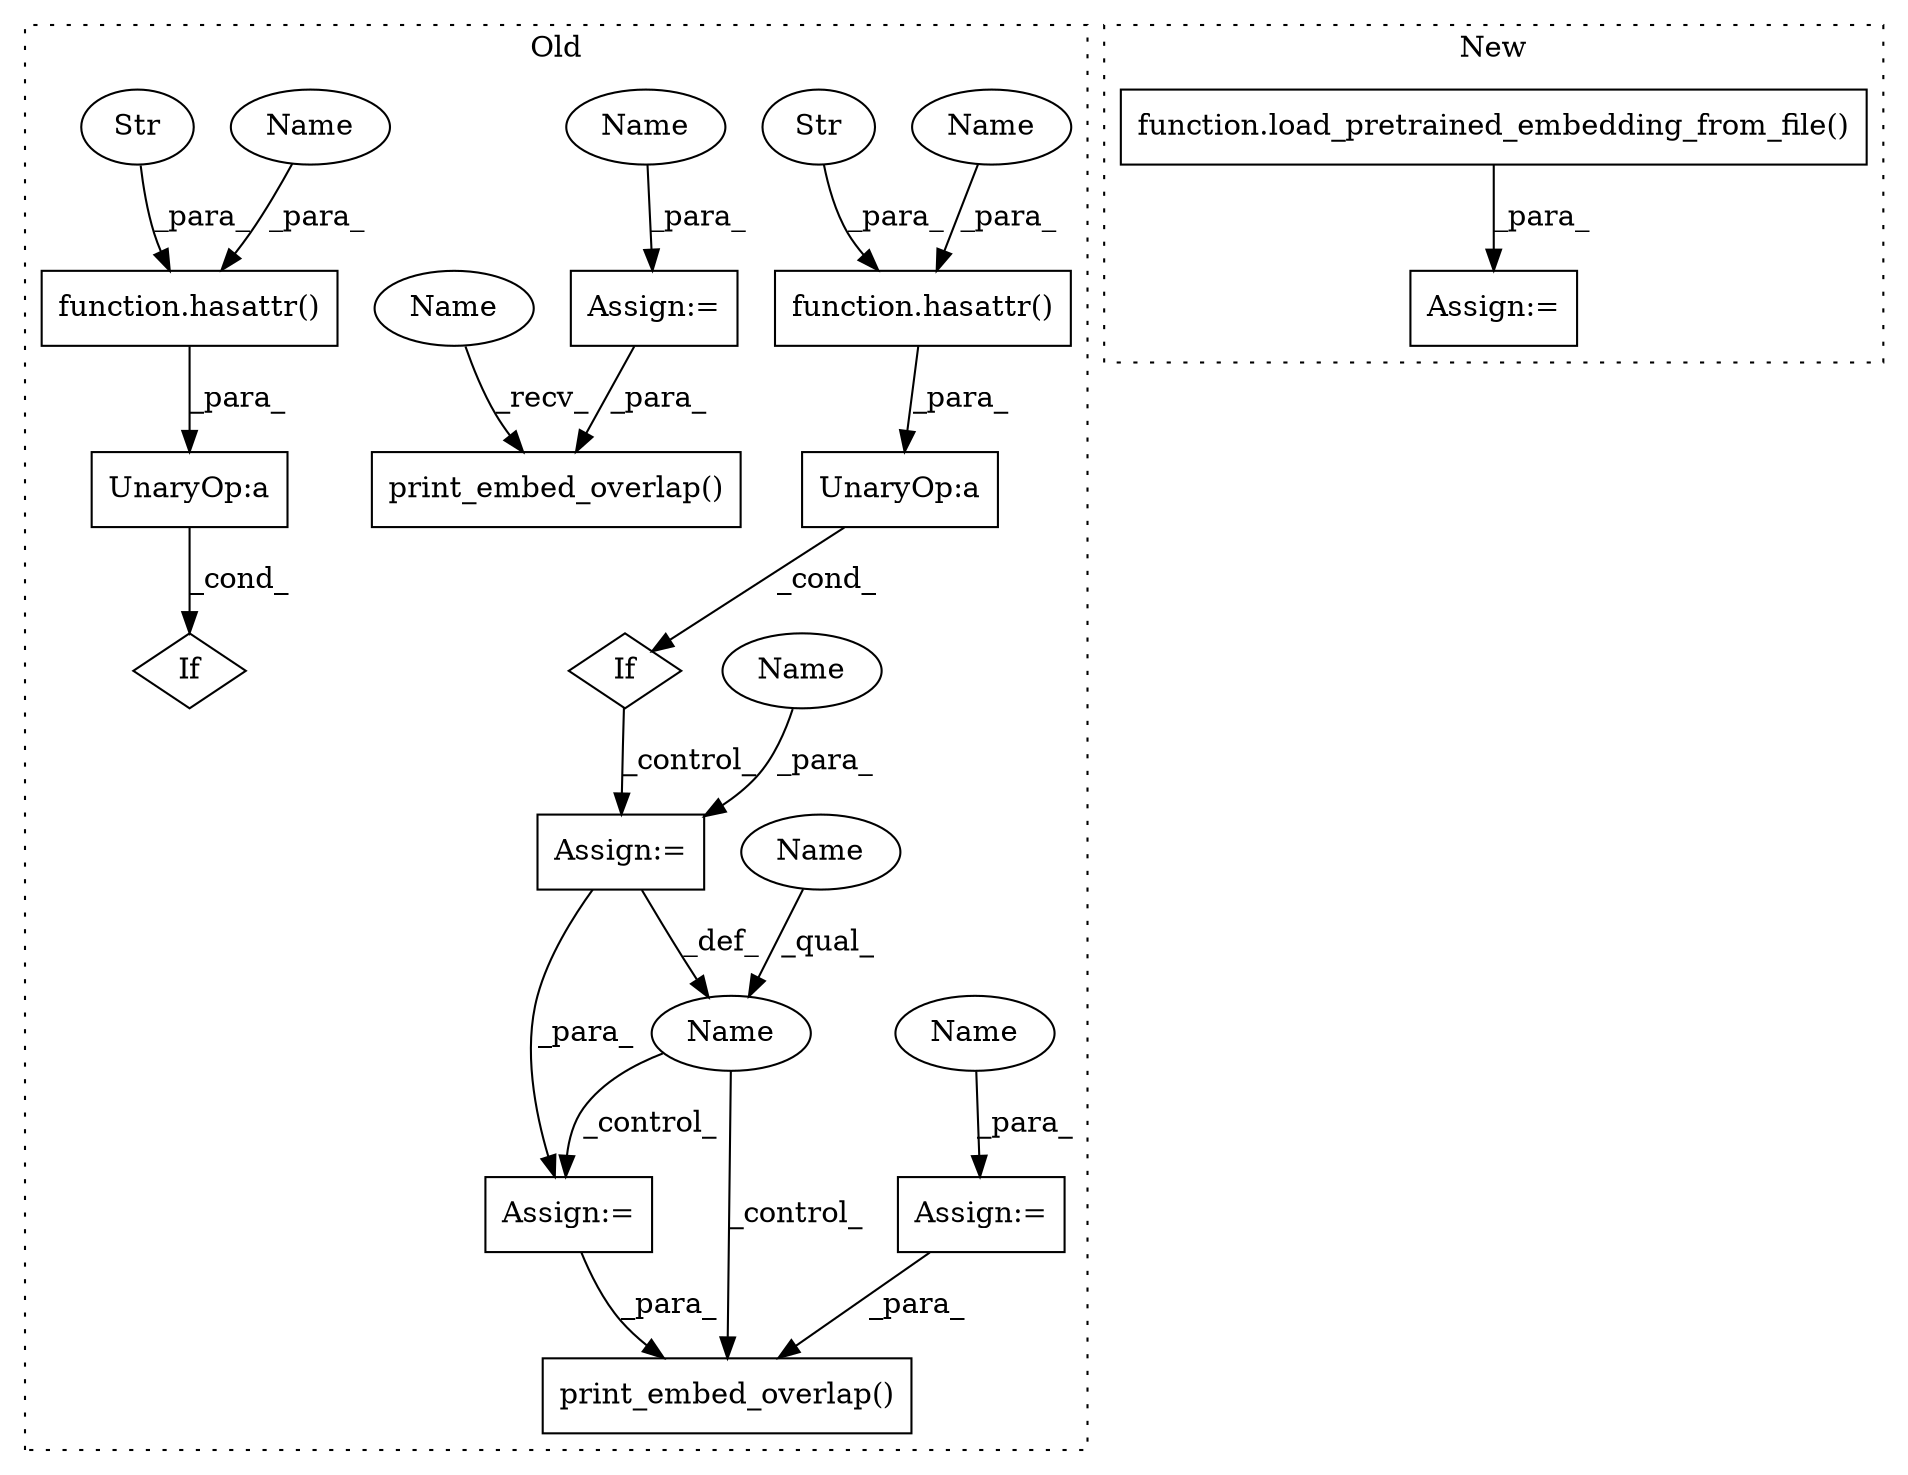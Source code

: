 digraph G {
subgraph cluster0 {
1 [label="If" a="96" s="3214" l="3" shape="diamond"];
3 [label="UnaryOp:a" a="61" s="3217" l="39" shape="box"];
4 [label="function.hasattr()" a="75" s="3221,3255" l="8,1" shape="box"];
5 [label="Str" a="66" s="3235" l="20" shape="ellipse"];
7 [label="Assign:=" a="68" s="3293" l="3" shape="box"];
8 [label="print_embed_overlap()" a="75" s="3559,3613" l="26,1" shape="box"];
9 [label="print_embed_overlap()" a="75" s="3778,3832" l="26,1" shape="box"];
10 [label="Name" a="87" s="3270" l="23" shape="ellipse"];
11 [label="Assign:=" a="68" s="3497" l="3" shape="box"];
12 [label="Assign:=" a="68" s="3642" l="3" shape="box"];
13 [label="Assign:=" a="68" s="3423" l="3" shape="box"];
14 [label="function.hasattr()" a="75" s="3316,3350" l="8,1" shape="box"];
15 [label="If" a="96" s="3309" l="3" shape="diamond"];
16 [label="UnaryOp:a" a="61" s="3312" l="39" shape="box"];
17 [label="Str" a="66" s="3330" l="20" shape="ellipse"];
18 [label="Name" a="87" s="3778" l="5" shape="ellipse"];
19 [label="Name" a="87" s="3296" l="4" shape="ellipse"];
20 [label="Name" a="87" s="3645" l="4" shape="ellipse"];
21 [label="Name" a="87" s="3426" l="4" shape="ellipse"];
22 [label="Name" a="87" s="3229" l="4" shape="ellipse"];
23 [label="Name" a="87" s="3270" l="4" shape="ellipse"];
24 [label="Name" a="87" s="3324" l="4" shape="ellipse"];
label = "Old";
style="dotted";
}
subgraph cluster1 {
2 [label="function.load_pretrained_embedding_from_file()" a="75" s="4034,4144" l="53,1" shape="box"];
6 [label="Assign:=" a="68" s="4031" l="3" shape="box"];
label = "New";
style="dotted";
}
1 -> 7 [label="_control_"];
2 -> 6 [label="_para_"];
3 -> 1 [label="_cond_"];
4 -> 3 [label="_para_"];
5 -> 4 [label="_para_"];
7 -> 10 [label="_def_"];
7 -> 11 [label="_para_"];
10 -> 11 [label="_control_"];
10 -> 8 [label="_control_"];
11 -> 8 [label="_para_"];
12 -> 9 [label="_para_"];
13 -> 8 [label="_para_"];
14 -> 16 [label="_para_"];
16 -> 15 [label="_cond_"];
17 -> 14 [label="_para_"];
18 -> 9 [label="_recv_"];
19 -> 7 [label="_para_"];
20 -> 12 [label="_para_"];
21 -> 13 [label="_para_"];
22 -> 4 [label="_para_"];
23 -> 10 [label="_qual_"];
24 -> 14 [label="_para_"];
}